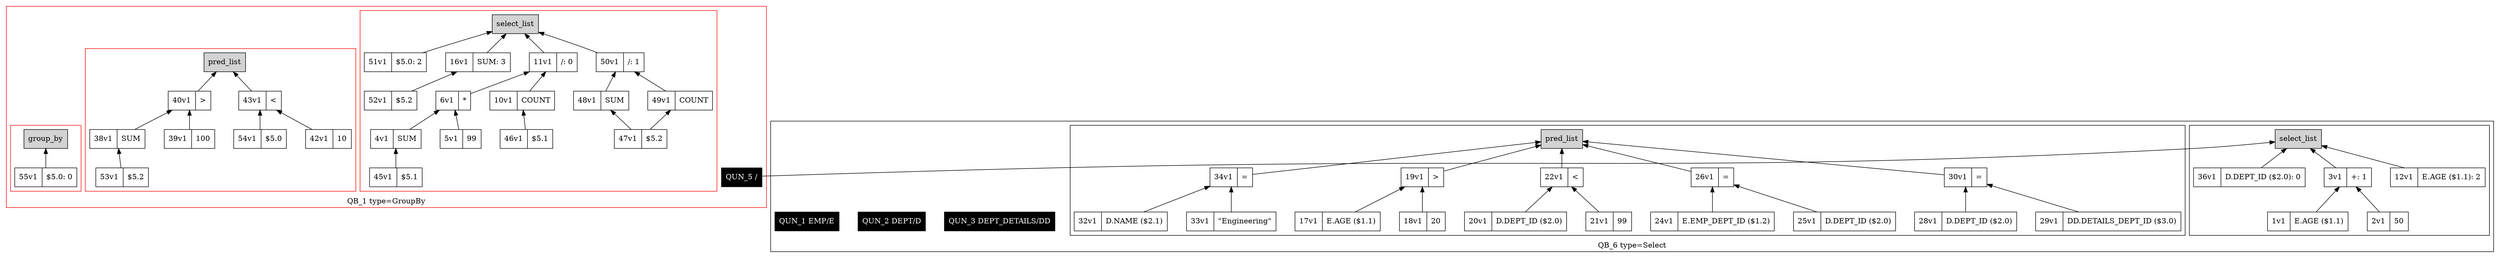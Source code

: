 digraph example1 {
    rankdir=BT;
    nodesep=0.5;
    ordering="in";
    node [shape=record];
  subgraph cluster_QB_1 {
    "QB_1_selectlist"[label="select_list",shape=box,style=filled];
    color = "red"
  subgraph cluster_select_listQB_1 {
    exprnode11v1[label="11v1|/: 0"];
    exprnode6v1 -> exprnode11v1;
    exprnode6v1[label="6v1|*"];
    exprnode4v1 -> exprnode6v1;
    exprnode4v1[label="4v1|SUM"];
    exprnode45v1 -> exprnode4v1;
    exprnode45v1[label="45v1|$5.1"];
    exprnode5v1 -> exprnode6v1;
    exprnode5v1[label="5v1|99"];
    exprnode10v1 -> exprnode11v1;
    exprnode10v1[label="10v1|COUNT"];
    exprnode46v1 -> exprnode10v1;
    exprnode46v1[label="46v1|$5.1"];
    exprnode11v1 -> "QB_1_selectlist";
    exprnode50v1[label="50v1|/: 1"];
    exprnode48v1 -> exprnode50v1;
    exprnode48v1[label="48v1|SUM"];
    exprnode47v1 -> exprnode48v1;
    exprnode47v1[label="47v1|$5.2"];
    exprnode49v1 -> exprnode50v1;
    exprnode49v1[label="49v1|COUNT"];
    exprnode47v1 -> exprnode49v1;
    exprnode47v1[label="47v1|$5.2"];
    exprnode50v1 -> "QB_1_selectlist";
    exprnode51v1[label="51v1|$5.0: 2"];
    exprnode51v1 -> "QB_1_selectlist";
    exprnode16v1[label="16v1|SUM: 3"];
    exprnode52v1 -> exprnode16v1;
    exprnode52v1[label="52v1|$5.2"];
    exprnode16v1 -> "QB_1_selectlist";
}
    "QUN_5"[label="QUN_5 /", fillcolor=black, fontcolor=white, style=filled]
  subgraph cluster_pred_listQB_1 {
    exprnode40v1[label="40v1|\>"];
    exprnode38v1 -> exprnode40v1;
    exprnode38v1[label="38v1|SUM"];
    exprnode53v1 -> exprnode38v1;
    exprnode53v1[label="53v1|$5.2"];
    exprnode39v1 -> exprnode40v1;
    exprnode39v1[label="39v1|100"];
    exprnode40v1 -> QB_1_pred_list;
    exprnode43v1[label="43v1|\<"];
    exprnode54v1 -> exprnode43v1;
    exprnode54v1[label="54v1|$5.0"];
    exprnode42v1 -> exprnode43v1;
    exprnode42v1[label="42v1|10"];
    exprnode43v1 -> QB_1_pred_list;
    "QB_1_pred_list"[label="pred_list",shape=box,style=filled];
}
  subgraph cluster_group_byQB_1 {
    "QB_1_group_by"[label="group_by",shape=box,style=filled];
    exprnode55v1[label="55v1|$5.0: 0"];
    exprnode55v1 -> "QB_1_group_by";
}
    label = "QB_1 type=GroupBy";
}
    "QUN_5" -> "QB_6_selectlist";
  subgraph cluster_QB_6 {
    "QB_6_selectlist"[label="select_list",shape=box,style=filled];
  subgraph cluster_select_listQB_6 {
    exprnode36v1[label="36v1|D.DEPT_ID ($2.0): 0"];
    exprnode36v1 -> "QB_6_selectlist";
    exprnode3v1[label="3v1|+: 1"];
    exprnode1v1 -> exprnode3v1;
    exprnode1v1[label="1v1|E.AGE ($1.1)"];
    exprnode2v1 -> exprnode3v1;
    exprnode2v1[label="2v1|50"];
    exprnode3v1 -> "QB_6_selectlist";
    exprnode12v1[label="12v1|E.AGE ($1.1): 2"];
    exprnode12v1 -> "QB_6_selectlist";
}
    "QUN_3"[label="QUN_3 DEPT_DETAILS/DD", fillcolor=black, fontcolor=white, style=filled]
    "QUN_2"[label="QUN_2 DEPT/D", fillcolor=black, fontcolor=white, style=filled]
    "QUN_1"[label="QUN_1 EMP/E", fillcolor=black, fontcolor=white, style=filled]
  subgraph cluster_pred_listQB_6 {
    exprnode19v1[label="19v1|\>"];
    exprnode17v1 -> exprnode19v1;
    exprnode17v1[label="17v1|E.AGE ($1.1)"];
    exprnode18v1 -> exprnode19v1;
    exprnode18v1[label="18v1|20"];
    exprnode19v1 -> QB_6_pred_list;
    exprnode22v1[label="22v1|\<"];
    exprnode20v1 -> exprnode22v1;
    exprnode20v1[label="20v1|D.DEPT_ID ($2.0)"];
    exprnode21v1 -> exprnode22v1;
    exprnode21v1[label="21v1|99"];
    exprnode22v1 -> QB_6_pred_list;
    exprnode26v1[label="26v1|="];
    exprnode24v1 -> exprnode26v1;
    exprnode24v1[label="24v1|E.EMP_DEPT_ID ($1.2)"];
    exprnode25v1 -> exprnode26v1;
    exprnode25v1[label="25v1|D.DEPT_ID ($2.0)"];
    exprnode26v1 -> QB_6_pred_list;
    exprnode30v1[label="30v1|="];
    exprnode28v1 -> exprnode30v1;
    exprnode28v1[label="28v1|D.DEPT_ID ($2.0)"];
    exprnode29v1 -> exprnode30v1;
    exprnode29v1[label="29v1|DD.DETAILS_DEPT_ID ($3.0)"];
    exprnode30v1 -> QB_6_pred_list;
    exprnode34v1[label="34v1|="];
    exprnode32v1 -> exprnode34v1;
    exprnode32v1[label="32v1|D.NAME ($2.1)"];
    exprnode33v1 -> exprnode34v1;
    exprnode33v1[label="33v1|\"Engineering\""];
    exprnode34v1 -> QB_6_pred_list;
    "QB_6_pred_list"[label="pred_list",shape=box,style=filled];
}
    label = "QB_6 type=Select";
}
}
